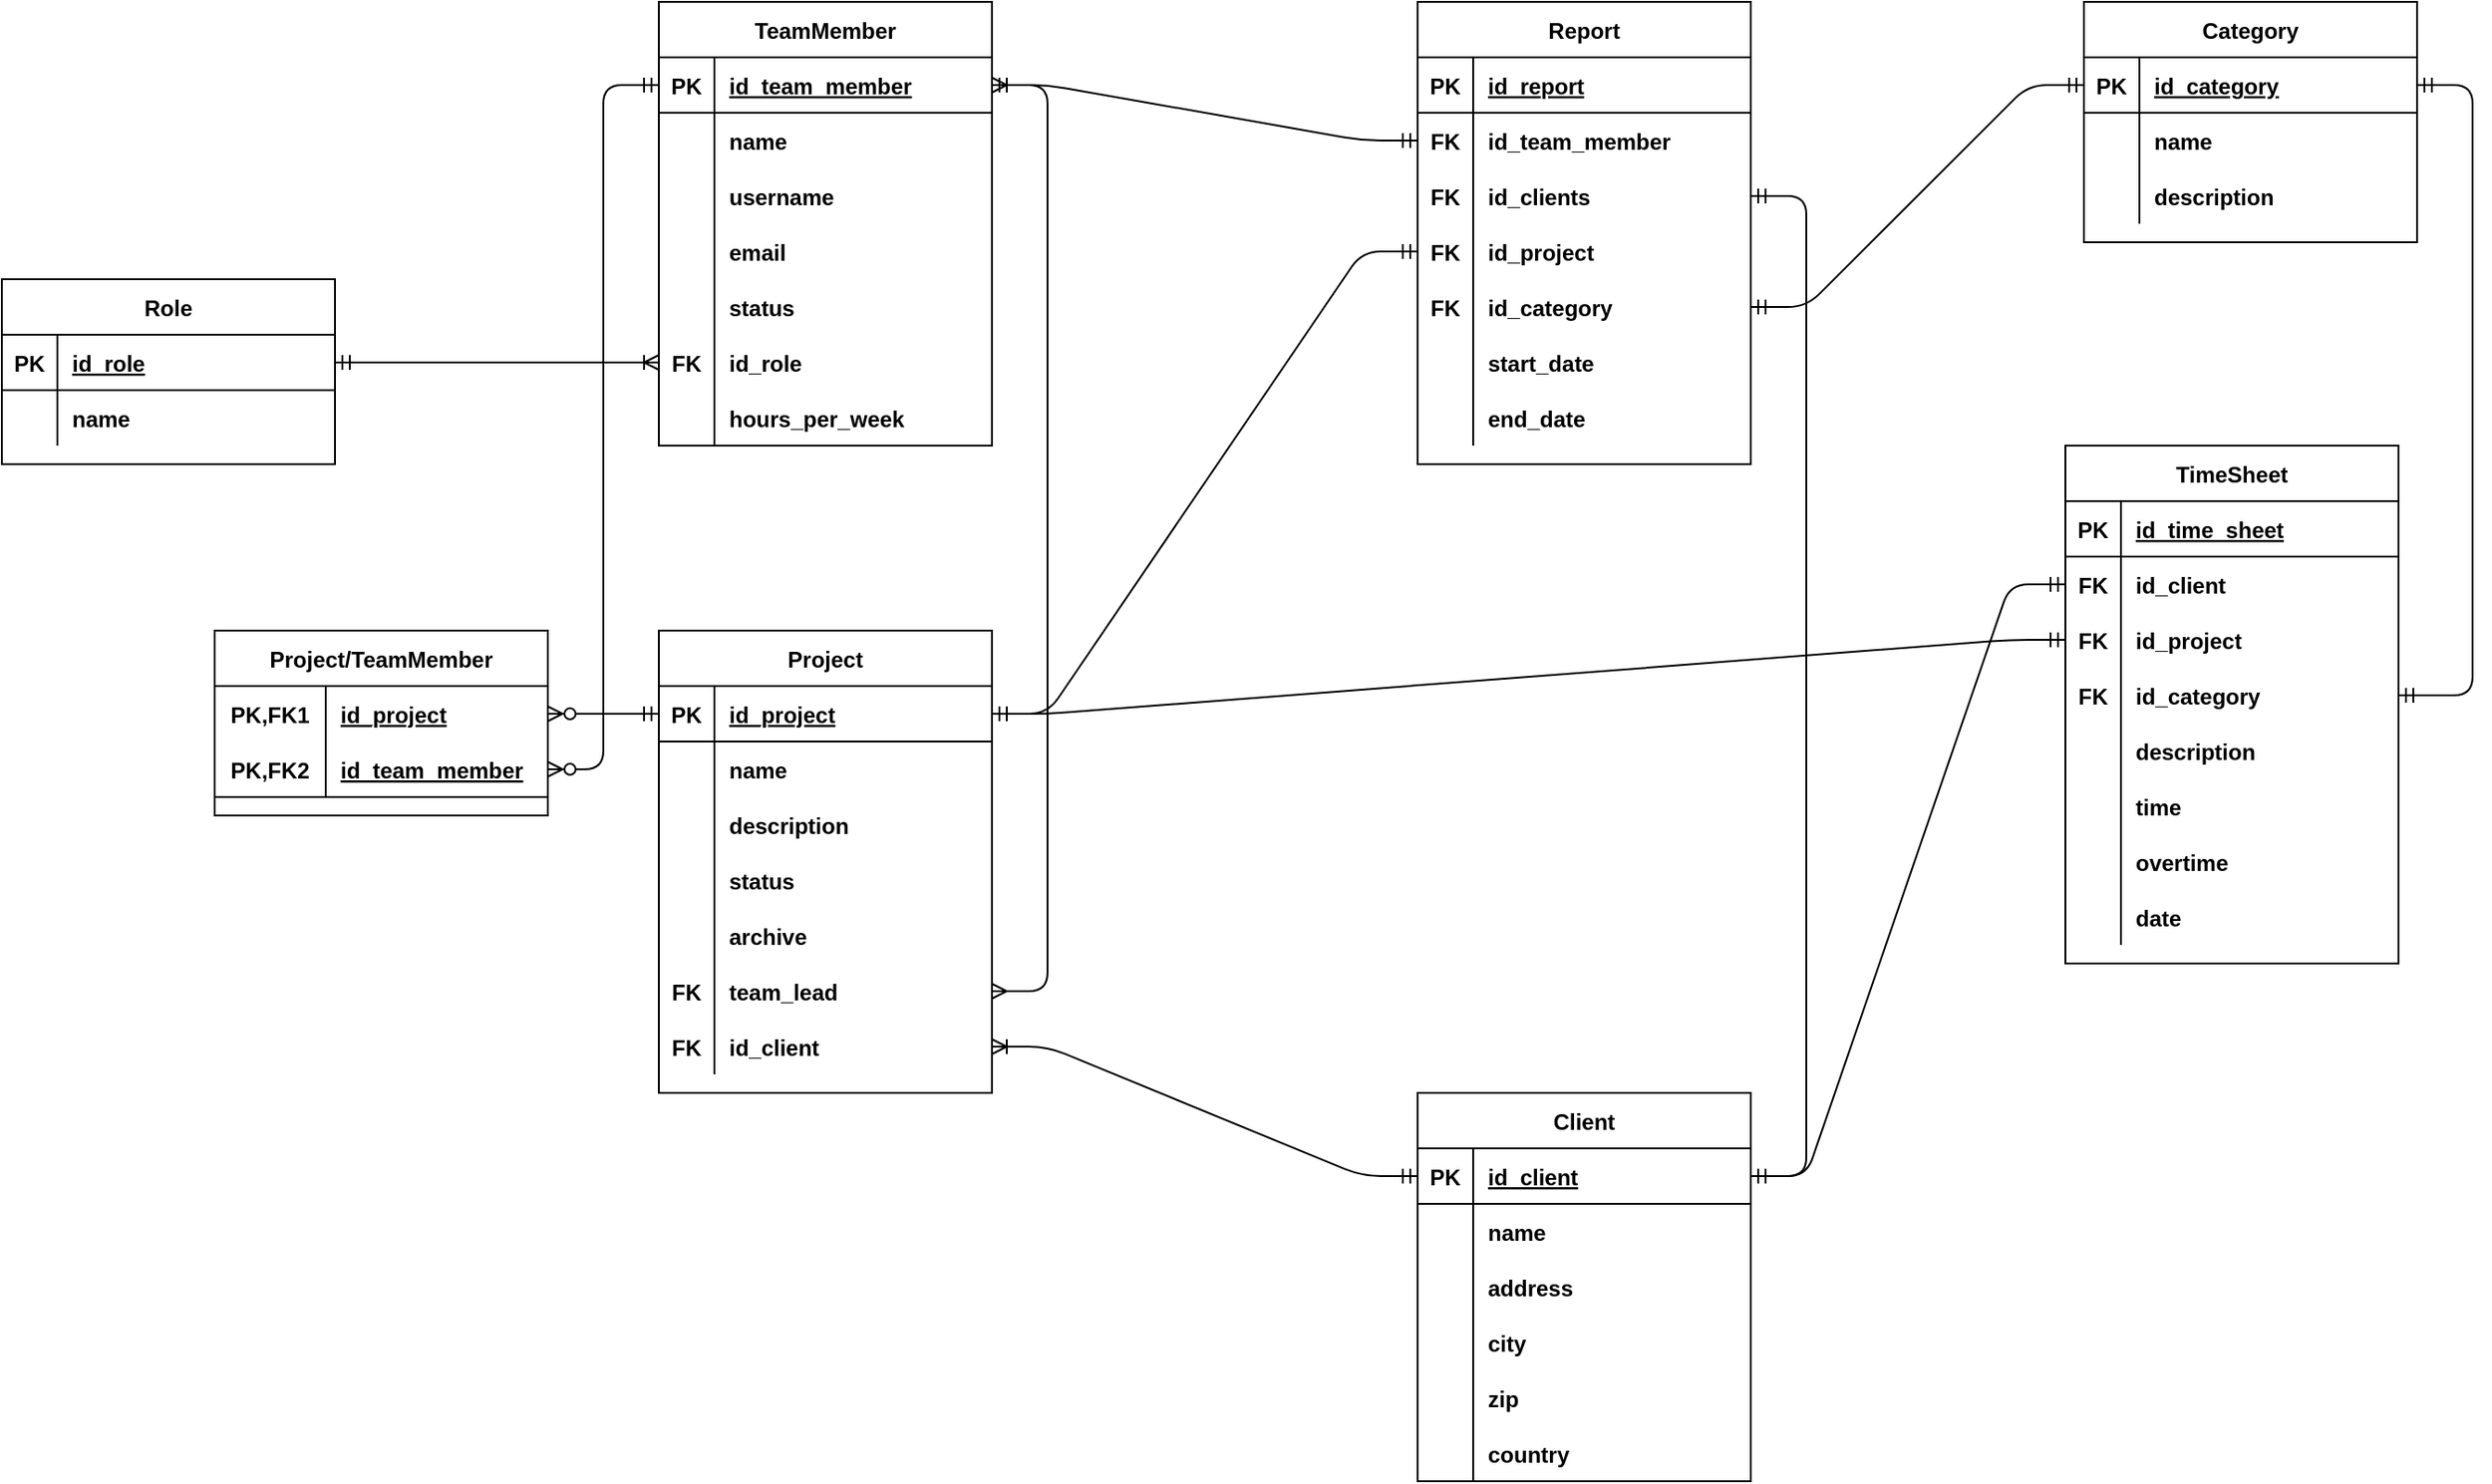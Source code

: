 <mxfile version="14.6.13" type="device"><diagram id="R2lEEEUBdFMjLlhIrx00" name="Page-1"><mxGraphModel dx="1952" dy="582" grid="1" gridSize="10" guides="1" tooltips="1" connect="1" arrows="1" fold="1" page="1" pageScale="1" pageWidth="850" pageHeight="1100" math="0" shadow="0" extFonts="Permanent Marker^https://fonts.googleapis.com/css?family=Permanent+Marker"><root><mxCell id="0"/><mxCell id="1" parent="0"/><mxCell id="eRX37fV8k-ozcZA96_h5-1" value="TeamMember" style="shape=table;startSize=30;container=1;collapsible=1;childLayout=tableLayout;fixedRows=1;rowLines=0;fontStyle=1;align=center;resizeLast=1;" vertex="1" parent="1"><mxGeometry x="-250" y="40" width="180" height="240" as="geometry"/></mxCell><mxCell id="eRX37fV8k-ozcZA96_h5-2" value="" style="shape=partialRectangle;collapsible=0;dropTarget=0;pointerEvents=0;fillColor=none;top=0;left=0;bottom=1;right=0;points=[[0,0.5],[1,0.5]];portConstraint=eastwest;" vertex="1" parent="eRX37fV8k-ozcZA96_h5-1"><mxGeometry y="30" width="180" height="30" as="geometry"/></mxCell><mxCell id="eRX37fV8k-ozcZA96_h5-3" value="PK" style="shape=partialRectangle;connectable=0;fillColor=none;top=0;left=0;bottom=0;right=0;fontStyle=1;overflow=hidden;" vertex="1" parent="eRX37fV8k-ozcZA96_h5-2"><mxGeometry width="30" height="30" as="geometry"/></mxCell><mxCell id="eRX37fV8k-ozcZA96_h5-4" value="id_team_member" style="shape=partialRectangle;connectable=0;fillColor=none;top=0;left=0;bottom=0;right=0;align=left;spacingLeft=6;fontStyle=5;overflow=hidden;" vertex="1" parent="eRX37fV8k-ozcZA96_h5-2"><mxGeometry x="30" width="150" height="30" as="geometry"/></mxCell><mxCell id="eRX37fV8k-ozcZA96_h5-5" value="" style="shape=partialRectangle;collapsible=0;dropTarget=0;pointerEvents=0;fillColor=none;top=0;left=0;bottom=0;right=0;points=[[0,0.5],[1,0.5]];portConstraint=eastwest;" vertex="1" parent="eRX37fV8k-ozcZA96_h5-1"><mxGeometry y="60" width="180" height="30" as="geometry"/></mxCell><mxCell id="eRX37fV8k-ozcZA96_h5-6" value="" style="shape=partialRectangle;connectable=0;fillColor=none;top=0;left=0;bottom=0;right=0;editable=1;overflow=hidden;" vertex="1" parent="eRX37fV8k-ozcZA96_h5-5"><mxGeometry width="30" height="30" as="geometry"/></mxCell><mxCell id="eRX37fV8k-ozcZA96_h5-7" value="name" style="shape=partialRectangle;connectable=0;fillColor=none;top=0;left=0;bottom=0;right=0;align=left;spacingLeft=6;overflow=hidden;labelBackgroundColor=none;fontStyle=1" vertex="1" parent="eRX37fV8k-ozcZA96_h5-5"><mxGeometry x="30" width="150" height="30" as="geometry"/></mxCell><mxCell id="eRX37fV8k-ozcZA96_h5-8" value="" style="shape=partialRectangle;collapsible=0;dropTarget=0;pointerEvents=0;fillColor=none;top=0;left=0;bottom=0;right=0;points=[[0,0.5],[1,0.5]];portConstraint=eastwest;" vertex="1" parent="eRX37fV8k-ozcZA96_h5-1"><mxGeometry y="90" width="180" height="30" as="geometry"/></mxCell><mxCell id="eRX37fV8k-ozcZA96_h5-9" value="" style="shape=partialRectangle;connectable=0;fillColor=none;top=0;left=0;bottom=0;right=0;editable=1;overflow=hidden;" vertex="1" parent="eRX37fV8k-ozcZA96_h5-8"><mxGeometry width="30" height="30" as="geometry"/></mxCell><mxCell id="eRX37fV8k-ozcZA96_h5-10" value="username" style="shape=partialRectangle;connectable=0;fillColor=none;top=0;left=0;bottom=0;right=0;align=left;spacingLeft=6;overflow=hidden;fontStyle=1" vertex="1" parent="eRX37fV8k-ozcZA96_h5-8"><mxGeometry x="30" width="150" height="30" as="geometry"/></mxCell><mxCell id="eRX37fV8k-ozcZA96_h5-11" value="" style="shape=partialRectangle;collapsible=0;dropTarget=0;pointerEvents=0;fillColor=none;top=0;left=0;bottom=0;right=0;points=[[0,0.5],[1,0.5]];portConstraint=eastwest;" vertex="1" parent="eRX37fV8k-ozcZA96_h5-1"><mxGeometry y="120" width="180" height="30" as="geometry"/></mxCell><mxCell id="eRX37fV8k-ozcZA96_h5-12" value="" style="shape=partialRectangle;connectable=0;fillColor=none;top=0;left=0;bottom=0;right=0;editable=1;overflow=hidden;" vertex="1" parent="eRX37fV8k-ozcZA96_h5-11"><mxGeometry width="30" height="30" as="geometry"/></mxCell><mxCell id="eRX37fV8k-ozcZA96_h5-13" value="email" style="shape=partialRectangle;connectable=0;fillColor=none;top=0;left=0;bottom=0;right=0;align=left;spacingLeft=6;overflow=hidden;fontStyle=1" vertex="1" parent="eRX37fV8k-ozcZA96_h5-11"><mxGeometry x="30" width="150" height="30" as="geometry"/></mxCell><mxCell id="eRX37fV8k-ozcZA96_h5-28" value="" style="shape=partialRectangle;collapsible=0;dropTarget=0;pointerEvents=0;fillColor=none;top=0;left=0;bottom=0;right=0;points=[[0,0.5],[1,0.5]];portConstraint=eastwest;" vertex="1" parent="eRX37fV8k-ozcZA96_h5-1"><mxGeometry y="150" width="180" height="30" as="geometry"/></mxCell><mxCell id="eRX37fV8k-ozcZA96_h5-29" value="" style="shape=partialRectangle;connectable=0;fillColor=none;top=0;left=0;bottom=0;right=0;editable=1;overflow=hidden;" vertex="1" parent="eRX37fV8k-ozcZA96_h5-28"><mxGeometry width="30" height="30" as="geometry"/></mxCell><mxCell id="eRX37fV8k-ozcZA96_h5-30" value="status" style="shape=partialRectangle;connectable=0;fillColor=none;top=0;left=0;bottom=0;right=0;align=left;spacingLeft=6;overflow=hidden;fontStyle=1" vertex="1" parent="eRX37fV8k-ozcZA96_h5-28"><mxGeometry x="30" width="150" height="30" as="geometry"/></mxCell><mxCell id="eRX37fV8k-ozcZA96_h5-31" value="" style="shape=partialRectangle;collapsible=0;dropTarget=0;pointerEvents=0;fillColor=none;top=0;left=0;bottom=0;right=0;points=[[0,0.5],[1,0.5]];portConstraint=eastwest;" vertex="1" parent="eRX37fV8k-ozcZA96_h5-1"><mxGeometry y="180" width="180" height="30" as="geometry"/></mxCell><mxCell id="eRX37fV8k-ozcZA96_h5-32" value="FK" style="shape=partialRectangle;connectable=0;fillColor=none;top=0;left=0;bottom=0;right=0;editable=1;overflow=hidden;fontStyle=1" vertex="1" parent="eRX37fV8k-ozcZA96_h5-31"><mxGeometry width="30" height="30" as="geometry"/></mxCell><mxCell id="eRX37fV8k-ozcZA96_h5-33" value="id_role" style="shape=partialRectangle;connectable=0;fillColor=none;top=0;left=0;bottom=0;right=0;align=left;spacingLeft=6;overflow=hidden;fontStyle=1" vertex="1" parent="eRX37fV8k-ozcZA96_h5-31"><mxGeometry x="30" width="150" height="30" as="geometry"/></mxCell><mxCell id="eRX37fV8k-ozcZA96_h5-34" value="" style="shape=partialRectangle;collapsible=0;dropTarget=0;pointerEvents=0;fillColor=none;top=0;left=0;bottom=0;right=0;points=[[0,0.5],[1,0.5]];portConstraint=eastwest;" vertex="1" parent="eRX37fV8k-ozcZA96_h5-1"><mxGeometry y="210" width="180" height="30" as="geometry"/></mxCell><mxCell id="eRX37fV8k-ozcZA96_h5-35" value="" style="shape=partialRectangle;connectable=0;fillColor=none;top=0;left=0;bottom=0;right=0;editable=1;overflow=hidden;" vertex="1" parent="eRX37fV8k-ozcZA96_h5-34"><mxGeometry width="30" height="30" as="geometry"/></mxCell><mxCell id="eRX37fV8k-ozcZA96_h5-36" value="hours_per_week" style="shape=partialRectangle;connectable=0;fillColor=none;top=0;left=0;bottom=0;right=0;align=left;spacingLeft=6;overflow=hidden;fontStyle=1" vertex="1" parent="eRX37fV8k-ozcZA96_h5-34"><mxGeometry x="30" width="150" height="30" as="geometry"/></mxCell><mxCell id="eRX37fV8k-ozcZA96_h5-40" value="Client" style="shape=table;startSize=30;container=1;collapsible=1;childLayout=tableLayout;fixedRows=1;rowLines=0;fontStyle=1;align=center;resizeLast=1;labelBackgroundColor=none;" vertex="1" parent="1"><mxGeometry x="160" y="630" width="180" height="210" as="geometry"/></mxCell><mxCell id="eRX37fV8k-ozcZA96_h5-41" value="" style="shape=partialRectangle;collapsible=0;dropTarget=0;pointerEvents=0;fillColor=none;top=0;left=0;bottom=1;right=0;points=[[0,0.5],[1,0.5]];portConstraint=eastwest;" vertex="1" parent="eRX37fV8k-ozcZA96_h5-40"><mxGeometry y="30" width="180" height="30" as="geometry"/></mxCell><mxCell id="eRX37fV8k-ozcZA96_h5-42" value="PK" style="shape=partialRectangle;connectable=0;fillColor=none;top=0;left=0;bottom=0;right=0;fontStyle=1;overflow=hidden;" vertex="1" parent="eRX37fV8k-ozcZA96_h5-41"><mxGeometry width="30" height="30" as="geometry"/></mxCell><mxCell id="eRX37fV8k-ozcZA96_h5-43" value="id_client" style="shape=partialRectangle;connectable=0;fillColor=none;top=0;left=0;bottom=0;right=0;align=left;spacingLeft=6;fontStyle=5;overflow=hidden;" vertex="1" parent="eRX37fV8k-ozcZA96_h5-41"><mxGeometry x="30" width="150" height="30" as="geometry"/></mxCell><mxCell id="eRX37fV8k-ozcZA96_h5-44" value="" style="shape=partialRectangle;collapsible=0;dropTarget=0;pointerEvents=0;fillColor=none;top=0;left=0;bottom=0;right=0;points=[[0,0.5],[1,0.5]];portConstraint=eastwest;" vertex="1" parent="eRX37fV8k-ozcZA96_h5-40"><mxGeometry y="60" width="180" height="30" as="geometry"/></mxCell><mxCell id="eRX37fV8k-ozcZA96_h5-45" value="" style="shape=partialRectangle;connectable=0;fillColor=none;top=0;left=0;bottom=0;right=0;editable=1;overflow=hidden;" vertex="1" parent="eRX37fV8k-ozcZA96_h5-44"><mxGeometry width="30" height="30" as="geometry"/></mxCell><mxCell id="eRX37fV8k-ozcZA96_h5-46" value="name" style="shape=partialRectangle;connectable=0;fillColor=none;top=0;left=0;bottom=0;right=0;align=left;spacingLeft=6;overflow=hidden;fontStyle=1" vertex="1" parent="eRX37fV8k-ozcZA96_h5-44"><mxGeometry x="30" width="150" height="30" as="geometry"/></mxCell><mxCell id="eRX37fV8k-ozcZA96_h5-47" value="" style="shape=partialRectangle;collapsible=0;dropTarget=0;pointerEvents=0;fillColor=none;top=0;left=0;bottom=0;right=0;points=[[0,0.5],[1,0.5]];portConstraint=eastwest;" vertex="1" parent="eRX37fV8k-ozcZA96_h5-40"><mxGeometry y="90" width="180" height="30" as="geometry"/></mxCell><mxCell id="eRX37fV8k-ozcZA96_h5-48" value="" style="shape=partialRectangle;connectable=0;fillColor=none;top=0;left=0;bottom=0;right=0;editable=1;overflow=hidden;" vertex="1" parent="eRX37fV8k-ozcZA96_h5-47"><mxGeometry width="30" height="30" as="geometry"/></mxCell><mxCell id="eRX37fV8k-ozcZA96_h5-49" value="address" style="shape=partialRectangle;connectable=0;fillColor=none;top=0;left=0;bottom=0;right=0;align=left;spacingLeft=6;overflow=hidden;fontStyle=1" vertex="1" parent="eRX37fV8k-ozcZA96_h5-47"><mxGeometry x="30" width="150" height="30" as="geometry"/></mxCell><mxCell id="eRX37fV8k-ozcZA96_h5-50" value="" style="shape=partialRectangle;collapsible=0;dropTarget=0;pointerEvents=0;fillColor=none;top=0;left=0;bottom=0;right=0;points=[[0,0.5],[1,0.5]];portConstraint=eastwest;" vertex="1" parent="eRX37fV8k-ozcZA96_h5-40"><mxGeometry y="120" width="180" height="30" as="geometry"/></mxCell><mxCell id="eRX37fV8k-ozcZA96_h5-51" value="" style="shape=partialRectangle;connectable=0;fillColor=none;top=0;left=0;bottom=0;right=0;editable=1;overflow=hidden;" vertex="1" parent="eRX37fV8k-ozcZA96_h5-50"><mxGeometry width="30" height="30" as="geometry"/></mxCell><mxCell id="eRX37fV8k-ozcZA96_h5-52" value="city" style="shape=partialRectangle;connectable=0;fillColor=none;top=0;left=0;bottom=0;right=0;align=left;spacingLeft=6;overflow=hidden;fontStyle=1" vertex="1" parent="eRX37fV8k-ozcZA96_h5-50"><mxGeometry x="30" width="150" height="30" as="geometry"/></mxCell><mxCell id="eRX37fV8k-ozcZA96_h5-53" value="" style="shape=partialRectangle;collapsible=0;dropTarget=0;pointerEvents=0;fillColor=none;top=0;left=0;bottom=0;right=0;points=[[0,0.5],[1,0.5]];portConstraint=eastwest;" vertex="1" parent="eRX37fV8k-ozcZA96_h5-40"><mxGeometry y="150" width="180" height="30" as="geometry"/></mxCell><mxCell id="eRX37fV8k-ozcZA96_h5-54" value="" style="shape=partialRectangle;connectable=0;fillColor=none;top=0;left=0;bottom=0;right=0;editable=1;overflow=hidden;" vertex="1" parent="eRX37fV8k-ozcZA96_h5-53"><mxGeometry width="30" height="30" as="geometry"/></mxCell><mxCell id="eRX37fV8k-ozcZA96_h5-55" value="zip" style="shape=partialRectangle;connectable=0;fillColor=none;top=0;left=0;bottom=0;right=0;align=left;spacingLeft=6;overflow=hidden;fontStyle=1" vertex="1" parent="eRX37fV8k-ozcZA96_h5-53"><mxGeometry x="30" width="150" height="30" as="geometry"/></mxCell><mxCell id="eRX37fV8k-ozcZA96_h5-56" value="" style="shape=partialRectangle;collapsible=0;dropTarget=0;pointerEvents=0;fillColor=none;top=0;left=0;bottom=0;right=0;points=[[0,0.5],[1,0.5]];portConstraint=eastwest;" vertex="1" parent="eRX37fV8k-ozcZA96_h5-40"><mxGeometry y="180" width="180" height="30" as="geometry"/></mxCell><mxCell id="eRX37fV8k-ozcZA96_h5-57" value="" style="shape=partialRectangle;connectable=0;fillColor=none;top=0;left=0;bottom=0;right=0;editable=1;overflow=hidden;" vertex="1" parent="eRX37fV8k-ozcZA96_h5-56"><mxGeometry width="30" height="30" as="geometry"/></mxCell><mxCell id="eRX37fV8k-ozcZA96_h5-58" value="country" style="shape=partialRectangle;connectable=0;fillColor=none;top=0;left=0;bottom=0;right=0;align=left;spacingLeft=6;overflow=hidden;fontStyle=1" vertex="1" parent="eRX37fV8k-ozcZA96_h5-56"><mxGeometry x="30" width="150" height="30" as="geometry"/></mxCell><mxCell id="eRX37fV8k-ozcZA96_h5-81" value="Category" style="shape=table;startSize=30;container=1;collapsible=1;childLayout=tableLayout;fixedRows=1;rowLines=0;fontStyle=1;align=center;resizeLast=1;labelBackgroundColor=none;" vertex="1" parent="1"><mxGeometry x="520" y="40" width="180" height="130" as="geometry"/></mxCell><mxCell id="eRX37fV8k-ozcZA96_h5-82" value="" style="shape=partialRectangle;collapsible=0;dropTarget=0;pointerEvents=0;fillColor=none;top=0;left=0;bottom=1;right=0;points=[[0,0.5],[1,0.5]];portConstraint=eastwest;" vertex="1" parent="eRX37fV8k-ozcZA96_h5-81"><mxGeometry y="30" width="180" height="30" as="geometry"/></mxCell><mxCell id="eRX37fV8k-ozcZA96_h5-83" value="PK" style="shape=partialRectangle;connectable=0;fillColor=none;top=0;left=0;bottom=0;right=0;fontStyle=1;overflow=hidden;" vertex="1" parent="eRX37fV8k-ozcZA96_h5-82"><mxGeometry width="30" height="30" as="geometry"/></mxCell><mxCell id="eRX37fV8k-ozcZA96_h5-84" value="id_category" style="shape=partialRectangle;connectable=0;fillColor=none;top=0;left=0;bottom=0;right=0;align=left;spacingLeft=6;fontStyle=5;overflow=hidden;" vertex="1" parent="eRX37fV8k-ozcZA96_h5-82"><mxGeometry x="30" width="150" height="30" as="geometry"/></mxCell><mxCell id="eRX37fV8k-ozcZA96_h5-85" value="" style="shape=partialRectangle;collapsible=0;dropTarget=0;pointerEvents=0;fillColor=none;top=0;left=0;bottom=0;right=0;points=[[0,0.5],[1,0.5]];portConstraint=eastwest;" vertex="1" parent="eRX37fV8k-ozcZA96_h5-81"><mxGeometry y="60" width="180" height="30" as="geometry"/></mxCell><mxCell id="eRX37fV8k-ozcZA96_h5-86" value="" style="shape=partialRectangle;connectable=0;fillColor=none;top=0;left=0;bottom=0;right=0;editable=1;overflow=hidden;" vertex="1" parent="eRX37fV8k-ozcZA96_h5-85"><mxGeometry width="30" height="30" as="geometry"/></mxCell><mxCell id="eRX37fV8k-ozcZA96_h5-87" value="name" style="shape=partialRectangle;connectable=0;fillColor=none;top=0;left=0;bottom=0;right=0;align=left;spacingLeft=6;overflow=hidden;fontStyle=1" vertex="1" parent="eRX37fV8k-ozcZA96_h5-85"><mxGeometry x="30" width="150" height="30" as="geometry"/></mxCell><mxCell id="eRX37fV8k-ozcZA96_h5-88" value="" style="shape=partialRectangle;collapsible=0;dropTarget=0;pointerEvents=0;fillColor=none;top=0;left=0;bottom=0;right=0;points=[[0,0.5],[1,0.5]];portConstraint=eastwest;" vertex="1" parent="eRX37fV8k-ozcZA96_h5-81"><mxGeometry y="90" width="180" height="30" as="geometry"/></mxCell><mxCell id="eRX37fV8k-ozcZA96_h5-89" value="" style="shape=partialRectangle;connectable=0;fillColor=none;top=0;left=0;bottom=0;right=0;editable=1;overflow=hidden;" vertex="1" parent="eRX37fV8k-ozcZA96_h5-88"><mxGeometry width="30" height="30" as="geometry"/></mxCell><mxCell id="eRX37fV8k-ozcZA96_h5-90" value="description" style="shape=partialRectangle;connectable=0;fillColor=none;top=0;left=0;bottom=0;right=0;align=left;spacingLeft=6;overflow=hidden;fontStyle=1" vertex="1" parent="eRX37fV8k-ozcZA96_h5-88"><mxGeometry x="30" width="150" height="30" as="geometry"/></mxCell><mxCell id="eRX37fV8k-ozcZA96_h5-138" value="Project" style="shape=table;startSize=30;container=1;collapsible=1;childLayout=tableLayout;fixedRows=1;rowLines=0;fontStyle=1;align=center;resizeLast=1;labelBackgroundColor=none;" vertex="1" parent="1"><mxGeometry x="-250" y="380" width="180" height="250" as="geometry"/></mxCell><mxCell id="eRX37fV8k-ozcZA96_h5-139" value="" style="shape=partialRectangle;collapsible=0;dropTarget=0;pointerEvents=0;fillColor=none;top=0;left=0;bottom=1;right=0;points=[[0,0.5],[1,0.5]];portConstraint=eastwest;" vertex="1" parent="eRX37fV8k-ozcZA96_h5-138"><mxGeometry y="30" width="180" height="30" as="geometry"/></mxCell><mxCell id="eRX37fV8k-ozcZA96_h5-140" value="PK" style="shape=partialRectangle;connectable=0;fillColor=none;top=0;left=0;bottom=0;right=0;fontStyle=1;overflow=hidden;" vertex="1" parent="eRX37fV8k-ozcZA96_h5-139"><mxGeometry width="30" height="30" as="geometry"/></mxCell><mxCell id="eRX37fV8k-ozcZA96_h5-141" value="id_project" style="shape=partialRectangle;connectable=0;fillColor=none;top=0;left=0;bottom=0;right=0;align=left;spacingLeft=6;fontStyle=5;overflow=hidden;" vertex="1" parent="eRX37fV8k-ozcZA96_h5-139"><mxGeometry x="30" width="150" height="30" as="geometry"/></mxCell><mxCell id="eRX37fV8k-ozcZA96_h5-142" value="" style="shape=partialRectangle;collapsible=0;dropTarget=0;pointerEvents=0;fillColor=none;top=0;left=0;bottom=0;right=0;points=[[0,0.5],[1,0.5]];portConstraint=eastwest;" vertex="1" parent="eRX37fV8k-ozcZA96_h5-138"><mxGeometry y="60" width="180" height="30" as="geometry"/></mxCell><mxCell id="eRX37fV8k-ozcZA96_h5-143" value="" style="shape=partialRectangle;connectable=0;fillColor=none;top=0;left=0;bottom=0;right=0;editable=1;overflow=hidden;" vertex="1" parent="eRX37fV8k-ozcZA96_h5-142"><mxGeometry width="30" height="30" as="geometry"/></mxCell><mxCell id="eRX37fV8k-ozcZA96_h5-144" value="name" style="shape=partialRectangle;connectable=0;fillColor=none;top=0;left=0;bottom=0;right=0;align=left;spacingLeft=6;overflow=hidden;fontStyle=1" vertex="1" parent="eRX37fV8k-ozcZA96_h5-142"><mxGeometry x="30" width="150" height="30" as="geometry"/></mxCell><mxCell id="eRX37fV8k-ozcZA96_h5-145" value="" style="shape=partialRectangle;collapsible=0;dropTarget=0;pointerEvents=0;fillColor=none;top=0;left=0;bottom=0;right=0;points=[[0,0.5],[1,0.5]];portConstraint=eastwest;" vertex="1" parent="eRX37fV8k-ozcZA96_h5-138"><mxGeometry y="90" width="180" height="30" as="geometry"/></mxCell><mxCell id="eRX37fV8k-ozcZA96_h5-146" value="" style="shape=partialRectangle;connectable=0;fillColor=none;top=0;left=0;bottom=0;right=0;editable=1;overflow=hidden;" vertex="1" parent="eRX37fV8k-ozcZA96_h5-145"><mxGeometry width="30" height="30" as="geometry"/></mxCell><mxCell id="eRX37fV8k-ozcZA96_h5-147" value="description" style="shape=partialRectangle;connectable=0;fillColor=none;top=0;left=0;bottom=0;right=0;align=left;spacingLeft=6;overflow=hidden;fontStyle=1" vertex="1" parent="eRX37fV8k-ozcZA96_h5-145"><mxGeometry x="30" width="150" height="30" as="geometry"/></mxCell><mxCell id="eRX37fV8k-ozcZA96_h5-148" value="" style="shape=partialRectangle;collapsible=0;dropTarget=0;pointerEvents=0;fillColor=none;top=0;left=0;bottom=0;right=0;points=[[0,0.5],[1,0.5]];portConstraint=eastwest;" vertex="1" parent="eRX37fV8k-ozcZA96_h5-138"><mxGeometry y="120" width="180" height="30" as="geometry"/></mxCell><mxCell id="eRX37fV8k-ozcZA96_h5-149" value="" style="shape=partialRectangle;connectable=0;fillColor=none;top=0;left=0;bottom=0;right=0;editable=1;overflow=hidden;" vertex="1" parent="eRX37fV8k-ozcZA96_h5-148"><mxGeometry width="30" height="30" as="geometry"/></mxCell><mxCell id="eRX37fV8k-ozcZA96_h5-150" value="status" style="shape=partialRectangle;connectable=0;fillColor=none;top=0;left=0;bottom=0;right=0;align=left;spacingLeft=6;overflow=hidden;fontStyle=1" vertex="1" parent="eRX37fV8k-ozcZA96_h5-148"><mxGeometry x="30" width="150" height="30" as="geometry"/></mxCell><mxCell id="eRX37fV8k-ozcZA96_h5-151" value="" style="shape=partialRectangle;collapsible=0;dropTarget=0;pointerEvents=0;fillColor=none;top=0;left=0;bottom=0;right=0;points=[[0,0.5],[1,0.5]];portConstraint=eastwest;" vertex="1" parent="eRX37fV8k-ozcZA96_h5-138"><mxGeometry y="150" width="180" height="30" as="geometry"/></mxCell><mxCell id="eRX37fV8k-ozcZA96_h5-152" value="" style="shape=partialRectangle;connectable=0;fillColor=none;top=0;left=0;bottom=0;right=0;editable=1;overflow=hidden;" vertex="1" parent="eRX37fV8k-ozcZA96_h5-151"><mxGeometry width="30" height="30" as="geometry"/></mxCell><mxCell id="eRX37fV8k-ozcZA96_h5-153" value="archive" style="shape=partialRectangle;connectable=0;fillColor=none;top=0;left=0;bottom=0;right=0;align=left;spacingLeft=6;overflow=hidden;fontStyle=1" vertex="1" parent="eRX37fV8k-ozcZA96_h5-151"><mxGeometry x="30" width="150" height="30" as="geometry"/></mxCell><mxCell id="eRX37fV8k-ozcZA96_h5-157" value="" style="shape=partialRectangle;collapsible=0;dropTarget=0;pointerEvents=0;fillColor=none;top=0;left=0;bottom=0;right=0;points=[[0,0.5],[1,0.5]];portConstraint=eastwest;" vertex="1" parent="eRX37fV8k-ozcZA96_h5-138"><mxGeometry y="180" width="180" height="30" as="geometry"/></mxCell><mxCell id="eRX37fV8k-ozcZA96_h5-158" value="FK" style="shape=partialRectangle;connectable=0;fillColor=none;top=0;left=0;bottom=0;right=0;editable=1;overflow=hidden;fontStyle=1" vertex="1" parent="eRX37fV8k-ozcZA96_h5-157"><mxGeometry width="30" height="30" as="geometry"/></mxCell><mxCell id="eRX37fV8k-ozcZA96_h5-159" value="team_lead" style="shape=partialRectangle;connectable=0;fillColor=none;top=0;left=0;bottom=0;right=0;align=left;spacingLeft=6;overflow=hidden;fontStyle=1" vertex="1" parent="eRX37fV8k-ozcZA96_h5-157"><mxGeometry x="30" width="150" height="30" as="geometry"/></mxCell><mxCell id="eRX37fV8k-ozcZA96_h5-160" value="" style="shape=partialRectangle;collapsible=0;dropTarget=0;pointerEvents=0;fillColor=none;top=0;left=0;bottom=0;right=0;points=[[0,0.5],[1,0.5]];portConstraint=eastwest;" vertex="1" parent="eRX37fV8k-ozcZA96_h5-138"><mxGeometry y="210" width="180" height="30" as="geometry"/></mxCell><mxCell id="eRX37fV8k-ozcZA96_h5-161" value="FK" style="shape=partialRectangle;connectable=0;fillColor=none;top=0;left=0;bottom=0;right=0;editable=1;overflow=hidden;fontStyle=1" vertex="1" parent="eRX37fV8k-ozcZA96_h5-160"><mxGeometry width="30" height="30" as="geometry"/></mxCell><mxCell id="eRX37fV8k-ozcZA96_h5-162" value="id_client" style="shape=partialRectangle;connectable=0;fillColor=none;top=0;left=0;bottom=0;right=0;align=left;spacingLeft=6;overflow=hidden;fontStyle=1" vertex="1" parent="eRX37fV8k-ozcZA96_h5-160"><mxGeometry x="30" width="150" height="30" as="geometry"/></mxCell><mxCell id="eRX37fV8k-ozcZA96_h5-163" value="Report" style="shape=table;startSize=30;container=1;collapsible=1;childLayout=tableLayout;fixedRows=1;rowLines=0;fontStyle=1;align=center;resizeLast=1;labelBackgroundColor=none;" vertex="1" parent="1"><mxGeometry x="160" y="40" width="180" height="250" as="geometry"/></mxCell><mxCell id="eRX37fV8k-ozcZA96_h5-164" value="" style="shape=partialRectangle;collapsible=0;dropTarget=0;pointerEvents=0;fillColor=none;top=0;left=0;bottom=1;right=0;points=[[0,0.5],[1,0.5]];portConstraint=eastwest;" vertex="1" parent="eRX37fV8k-ozcZA96_h5-163"><mxGeometry y="30" width="180" height="30" as="geometry"/></mxCell><mxCell id="eRX37fV8k-ozcZA96_h5-165" value="PK" style="shape=partialRectangle;connectable=0;fillColor=none;top=0;left=0;bottom=0;right=0;fontStyle=1;overflow=hidden;" vertex="1" parent="eRX37fV8k-ozcZA96_h5-164"><mxGeometry width="30" height="30" as="geometry"/></mxCell><mxCell id="eRX37fV8k-ozcZA96_h5-166" value="id_report" style="shape=partialRectangle;connectable=0;fillColor=none;top=0;left=0;bottom=0;right=0;align=left;spacingLeft=6;fontStyle=5;overflow=hidden;" vertex="1" parent="eRX37fV8k-ozcZA96_h5-164"><mxGeometry x="30" width="150" height="30" as="geometry"/></mxCell><mxCell id="eRX37fV8k-ozcZA96_h5-167" value="" style="shape=partialRectangle;collapsible=0;dropTarget=0;pointerEvents=0;fillColor=none;top=0;left=0;bottom=0;right=0;points=[[0,0.5],[1,0.5]];portConstraint=eastwest;" vertex="1" parent="eRX37fV8k-ozcZA96_h5-163"><mxGeometry y="60" width="180" height="30" as="geometry"/></mxCell><mxCell id="eRX37fV8k-ozcZA96_h5-168" value="FK" style="shape=partialRectangle;connectable=0;fillColor=none;top=0;left=0;bottom=0;right=0;editable=1;overflow=hidden;fontStyle=1" vertex="1" parent="eRX37fV8k-ozcZA96_h5-167"><mxGeometry width="30" height="30" as="geometry"/></mxCell><mxCell id="eRX37fV8k-ozcZA96_h5-169" value="id_team_member" style="shape=partialRectangle;connectable=0;fillColor=none;top=0;left=0;bottom=0;right=0;align=left;spacingLeft=6;overflow=hidden;fontStyle=1" vertex="1" parent="eRX37fV8k-ozcZA96_h5-167"><mxGeometry x="30" width="150" height="30" as="geometry"/></mxCell><mxCell id="eRX37fV8k-ozcZA96_h5-170" value="" style="shape=partialRectangle;collapsible=0;dropTarget=0;pointerEvents=0;fillColor=none;top=0;left=0;bottom=0;right=0;points=[[0,0.5],[1,0.5]];portConstraint=eastwest;" vertex="1" parent="eRX37fV8k-ozcZA96_h5-163"><mxGeometry y="90" width="180" height="30" as="geometry"/></mxCell><mxCell id="eRX37fV8k-ozcZA96_h5-171" value="FK" style="shape=partialRectangle;connectable=0;fillColor=none;top=0;left=0;bottom=0;right=0;editable=1;overflow=hidden;fontStyle=1" vertex="1" parent="eRX37fV8k-ozcZA96_h5-170"><mxGeometry width="30" height="30" as="geometry"/></mxCell><mxCell id="eRX37fV8k-ozcZA96_h5-172" value="id_clients" style="shape=partialRectangle;connectable=0;fillColor=none;top=0;left=0;bottom=0;right=0;align=left;spacingLeft=6;overflow=hidden;fontStyle=1" vertex="1" parent="eRX37fV8k-ozcZA96_h5-170"><mxGeometry x="30" width="150" height="30" as="geometry"/></mxCell><mxCell id="eRX37fV8k-ozcZA96_h5-173" value="" style="shape=partialRectangle;collapsible=0;dropTarget=0;pointerEvents=0;fillColor=none;top=0;left=0;bottom=0;right=0;points=[[0,0.5],[1,0.5]];portConstraint=eastwest;" vertex="1" parent="eRX37fV8k-ozcZA96_h5-163"><mxGeometry y="120" width="180" height="30" as="geometry"/></mxCell><mxCell id="eRX37fV8k-ozcZA96_h5-174" value="FK" style="shape=partialRectangle;connectable=0;fillColor=none;top=0;left=0;bottom=0;right=0;editable=1;overflow=hidden;fontStyle=1" vertex="1" parent="eRX37fV8k-ozcZA96_h5-173"><mxGeometry width="30" height="30" as="geometry"/></mxCell><mxCell id="eRX37fV8k-ozcZA96_h5-175" value="id_project" style="shape=partialRectangle;connectable=0;fillColor=none;top=0;left=0;bottom=0;right=0;align=left;spacingLeft=6;overflow=hidden;fontStyle=1" vertex="1" parent="eRX37fV8k-ozcZA96_h5-173"><mxGeometry x="30" width="150" height="30" as="geometry"/></mxCell><mxCell id="eRX37fV8k-ozcZA96_h5-179" value="" style="shape=partialRectangle;collapsible=0;dropTarget=0;pointerEvents=0;fillColor=none;top=0;left=0;bottom=0;right=0;points=[[0,0.5],[1,0.5]];portConstraint=eastwest;" vertex="1" parent="eRX37fV8k-ozcZA96_h5-163"><mxGeometry y="150" width="180" height="30" as="geometry"/></mxCell><mxCell id="eRX37fV8k-ozcZA96_h5-180" value="FK" style="shape=partialRectangle;connectable=0;fillColor=none;top=0;left=0;bottom=0;right=0;editable=1;overflow=hidden;fontStyle=1" vertex="1" parent="eRX37fV8k-ozcZA96_h5-179"><mxGeometry width="30" height="30" as="geometry"/></mxCell><mxCell id="eRX37fV8k-ozcZA96_h5-181" value="id_category" style="shape=partialRectangle;connectable=0;fillColor=none;top=0;left=0;bottom=0;right=0;align=left;spacingLeft=6;overflow=hidden;fontStyle=1" vertex="1" parent="eRX37fV8k-ozcZA96_h5-179"><mxGeometry x="30" width="150" height="30" as="geometry"/></mxCell><mxCell id="eRX37fV8k-ozcZA96_h5-182" value="" style="shape=partialRectangle;collapsible=0;dropTarget=0;pointerEvents=0;fillColor=none;top=0;left=0;bottom=0;right=0;points=[[0,0.5],[1,0.5]];portConstraint=eastwest;" vertex="1" parent="eRX37fV8k-ozcZA96_h5-163"><mxGeometry y="180" width="180" height="30" as="geometry"/></mxCell><mxCell id="eRX37fV8k-ozcZA96_h5-183" value="" style="shape=partialRectangle;connectable=0;fillColor=none;top=0;left=0;bottom=0;right=0;editable=1;overflow=hidden;" vertex="1" parent="eRX37fV8k-ozcZA96_h5-182"><mxGeometry width="30" height="30" as="geometry"/></mxCell><mxCell id="eRX37fV8k-ozcZA96_h5-184" value="start_date" style="shape=partialRectangle;connectable=0;fillColor=none;top=0;left=0;bottom=0;right=0;align=left;spacingLeft=6;overflow=hidden;fontStyle=1" vertex="1" parent="eRX37fV8k-ozcZA96_h5-182"><mxGeometry x="30" width="150" height="30" as="geometry"/></mxCell><mxCell id="eRX37fV8k-ozcZA96_h5-185" value="" style="shape=partialRectangle;collapsible=0;dropTarget=0;pointerEvents=0;fillColor=none;top=0;left=0;bottom=0;right=0;points=[[0,0.5],[1,0.5]];portConstraint=eastwest;" vertex="1" parent="eRX37fV8k-ozcZA96_h5-163"><mxGeometry y="210" width="180" height="30" as="geometry"/></mxCell><mxCell id="eRX37fV8k-ozcZA96_h5-186" value="" style="shape=partialRectangle;connectable=0;fillColor=none;top=0;left=0;bottom=0;right=0;editable=1;overflow=hidden;" vertex="1" parent="eRX37fV8k-ozcZA96_h5-185"><mxGeometry width="30" height="30" as="geometry"/></mxCell><mxCell id="eRX37fV8k-ozcZA96_h5-187" value="end_date" style="shape=partialRectangle;connectable=0;fillColor=none;top=0;left=0;bottom=0;right=0;align=left;spacingLeft=6;overflow=hidden;fontStyle=1" vertex="1" parent="eRX37fV8k-ozcZA96_h5-185"><mxGeometry x="30" width="150" height="30" as="geometry"/></mxCell><mxCell id="eRX37fV8k-ozcZA96_h5-188" value="TimeSheet" style="shape=table;startSize=30;container=1;collapsible=1;childLayout=tableLayout;fixedRows=1;rowLines=0;fontStyle=1;align=center;resizeLast=1;labelBackgroundColor=none;" vertex="1" parent="1"><mxGeometry x="510" y="280" width="180" height="280" as="geometry"/></mxCell><mxCell id="eRX37fV8k-ozcZA96_h5-189" value="" style="shape=partialRectangle;collapsible=0;dropTarget=0;pointerEvents=0;fillColor=none;top=0;left=0;bottom=1;right=0;points=[[0,0.5],[1,0.5]];portConstraint=eastwest;" vertex="1" parent="eRX37fV8k-ozcZA96_h5-188"><mxGeometry y="30" width="180" height="30" as="geometry"/></mxCell><mxCell id="eRX37fV8k-ozcZA96_h5-190" value="PK" style="shape=partialRectangle;connectable=0;fillColor=none;top=0;left=0;bottom=0;right=0;fontStyle=1;overflow=hidden;" vertex="1" parent="eRX37fV8k-ozcZA96_h5-189"><mxGeometry width="30" height="30" as="geometry"/></mxCell><mxCell id="eRX37fV8k-ozcZA96_h5-191" value="id_time_sheet" style="shape=partialRectangle;connectable=0;fillColor=none;top=0;left=0;bottom=0;right=0;align=left;spacingLeft=6;fontStyle=5;overflow=hidden;" vertex="1" parent="eRX37fV8k-ozcZA96_h5-189"><mxGeometry x="30" width="150" height="30" as="geometry"/></mxCell><mxCell id="eRX37fV8k-ozcZA96_h5-192" value="" style="shape=partialRectangle;collapsible=0;dropTarget=0;pointerEvents=0;fillColor=none;top=0;left=0;bottom=0;right=0;points=[[0,0.5],[1,0.5]];portConstraint=eastwest;" vertex="1" parent="eRX37fV8k-ozcZA96_h5-188"><mxGeometry y="60" width="180" height="30" as="geometry"/></mxCell><mxCell id="eRX37fV8k-ozcZA96_h5-193" value="FK" style="shape=partialRectangle;connectable=0;fillColor=none;top=0;left=0;bottom=0;right=0;editable=1;overflow=hidden;fontStyle=1" vertex="1" parent="eRX37fV8k-ozcZA96_h5-192"><mxGeometry width="30" height="30" as="geometry"/></mxCell><mxCell id="eRX37fV8k-ozcZA96_h5-194" value="id_client" style="shape=partialRectangle;connectable=0;fillColor=none;top=0;left=0;bottom=0;right=0;align=left;spacingLeft=6;overflow=hidden;fontStyle=1" vertex="1" parent="eRX37fV8k-ozcZA96_h5-192"><mxGeometry x="30" width="150" height="30" as="geometry"/></mxCell><mxCell id="eRX37fV8k-ozcZA96_h5-195" value="" style="shape=partialRectangle;collapsible=0;dropTarget=0;pointerEvents=0;fillColor=none;top=0;left=0;bottom=0;right=0;points=[[0,0.5],[1,0.5]];portConstraint=eastwest;" vertex="1" parent="eRX37fV8k-ozcZA96_h5-188"><mxGeometry y="90" width="180" height="30" as="geometry"/></mxCell><mxCell id="eRX37fV8k-ozcZA96_h5-196" value="FK" style="shape=partialRectangle;connectable=0;fillColor=none;top=0;left=0;bottom=0;right=0;editable=1;overflow=hidden;fontStyle=1" vertex="1" parent="eRX37fV8k-ozcZA96_h5-195"><mxGeometry width="30" height="30" as="geometry"/></mxCell><mxCell id="eRX37fV8k-ozcZA96_h5-197" value="id_project" style="shape=partialRectangle;connectable=0;fillColor=none;top=0;left=0;bottom=0;right=0;align=left;spacingLeft=6;overflow=hidden;fontStyle=1" vertex="1" parent="eRX37fV8k-ozcZA96_h5-195"><mxGeometry x="30" width="150" height="30" as="geometry"/></mxCell><mxCell id="eRX37fV8k-ozcZA96_h5-198" value="" style="shape=partialRectangle;collapsible=0;dropTarget=0;pointerEvents=0;fillColor=none;top=0;left=0;bottom=0;right=0;points=[[0,0.5],[1,0.5]];portConstraint=eastwest;" vertex="1" parent="eRX37fV8k-ozcZA96_h5-188"><mxGeometry y="120" width="180" height="30" as="geometry"/></mxCell><mxCell id="eRX37fV8k-ozcZA96_h5-199" value="FK" style="shape=partialRectangle;connectable=0;fillColor=none;top=0;left=0;bottom=0;right=0;editable=1;overflow=hidden;fontStyle=1" vertex="1" parent="eRX37fV8k-ozcZA96_h5-198"><mxGeometry width="30" height="30" as="geometry"/></mxCell><mxCell id="eRX37fV8k-ozcZA96_h5-200" value="id_category" style="shape=partialRectangle;connectable=0;fillColor=none;top=0;left=0;bottom=0;right=0;align=left;spacingLeft=6;overflow=hidden;fontStyle=1" vertex="1" parent="eRX37fV8k-ozcZA96_h5-198"><mxGeometry x="30" width="150" height="30" as="geometry"/></mxCell><mxCell id="eRX37fV8k-ozcZA96_h5-201" value="" style="shape=partialRectangle;collapsible=0;dropTarget=0;pointerEvents=0;fillColor=none;top=0;left=0;bottom=0;right=0;points=[[0,0.5],[1,0.5]];portConstraint=eastwest;" vertex="1" parent="eRX37fV8k-ozcZA96_h5-188"><mxGeometry y="150" width="180" height="30" as="geometry"/></mxCell><mxCell id="eRX37fV8k-ozcZA96_h5-202" value="" style="shape=partialRectangle;connectable=0;fillColor=none;top=0;left=0;bottom=0;right=0;editable=1;overflow=hidden;" vertex="1" parent="eRX37fV8k-ozcZA96_h5-201"><mxGeometry width="30" height="30" as="geometry"/></mxCell><mxCell id="eRX37fV8k-ozcZA96_h5-203" value="description" style="shape=partialRectangle;connectable=0;fillColor=none;top=0;left=0;bottom=0;right=0;align=left;spacingLeft=6;overflow=hidden;fontStyle=1" vertex="1" parent="eRX37fV8k-ozcZA96_h5-201"><mxGeometry x="30" width="150" height="30" as="geometry"/></mxCell><mxCell id="eRX37fV8k-ozcZA96_h5-204" value="" style="shape=partialRectangle;collapsible=0;dropTarget=0;pointerEvents=0;fillColor=none;top=0;left=0;bottom=0;right=0;points=[[0,0.5],[1,0.5]];portConstraint=eastwest;" vertex="1" parent="eRX37fV8k-ozcZA96_h5-188"><mxGeometry y="180" width="180" height="30" as="geometry"/></mxCell><mxCell id="eRX37fV8k-ozcZA96_h5-205" value="" style="shape=partialRectangle;connectable=0;fillColor=none;top=0;left=0;bottom=0;right=0;editable=1;overflow=hidden;" vertex="1" parent="eRX37fV8k-ozcZA96_h5-204"><mxGeometry width="30" height="30" as="geometry"/></mxCell><mxCell id="eRX37fV8k-ozcZA96_h5-206" value="time" style="shape=partialRectangle;connectable=0;fillColor=none;top=0;left=0;bottom=0;right=0;align=left;spacingLeft=6;overflow=hidden;fontStyle=1" vertex="1" parent="eRX37fV8k-ozcZA96_h5-204"><mxGeometry x="30" width="150" height="30" as="geometry"/></mxCell><mxCell id="eRX37fV8k-ozcZA96_h5-207" value="" style="shape=partialRectangle;collapsible=0;dropTarget=0;pointerEvents=0;fillColor=none;top=0;left=0;bottom=0;right=0;points=[[0,0.5],[1,0.5]];portConstraint=eastwest;" vertex="1" parent="eRX37fV8k-ozcZA96_h5-188"><mxGeometry y="210" width="180" height="30" as="geometry"/></mxCell><mxCell id="eRX37fV8k-ozcZA96_h5-208" value="" style="shape=partialRectangle;connectable=0;fillColor=none;top=0;left=0;bottom=0;right=0;editable=1;overflow=hidden;" vertex="1" parent="eRX37fV8k-ozcZA96_h5-207"><mxGeometry width="30" height="30" as="geometry"/></mxCell><mxCell id="eRX37fV8k-ozcZA96_h5-209" value="overtime" style="shape=partialRectangle;connectable=0;fillColor=none;top=0;left=0;bottom=0;right=0;align=left;spacingLeft=6;overflow=hidden;fontStyle=1" vertex="1" parent="eRX37fV8k-ozcZA96_h5-207"><mxGeometry x="30" width="150" height="30" as="geometry"/></mxCell><mxCell id="eRX37fV8k-ozcZA96_h5-210" value="" style="shape=partialRectangle;collapsible=0;dropTarget=0;pointerEvents=0;fillColor=none;top=0;left=0;bottom=0;right=0;points=[[0,0.5],[1,0.5]];portConstraint=eastwest;" vertex="1" parent="eRX37fV8k-ozcZA96_h5-188"><mxGeometry y="240" width="180" height="30" as="geometry"/></mxCell><mxCell id="eRX37fV8k-ozcZA96_h5-211" value="" style="shape=partialRectangle;connectable=0;fillColor=none;top=0;left=0;bottom=0;right=0;editable=1;overflow=hidden;" vertex="1" parent="eRX37fV8k-ozcZA96_h5-210"><mxGeometry width="30" height="30" as="geometry"/></mxCell><mxCell id="eRX37fV8k-ozcZA96_h5-212" value="date" style="shape=partialRectangle;connectable=0;fillColor=none;top=0;left=0;bottom=0;right=0;align=left;spacingLeft=6;overflow=hidden;fontStyle=1" vertex="1" parent="eRX37fV8k-ozcZA96_h5-210"><mxGeometry x="30" width="150" height="30" as="geometry"/></mxCell><mxCell id="eRX37fV8k-ozcZA96_h5-226" value="" style="edgeStyle=entityRelationEdgeStyle;fontSize=12;html=1;endArrow=ERmandOne;startArrow=ERmandOne;" edge="1" parent="1" source="eRX37fV8k-ozcZA96_h5-167" target="eRX37fV8k-ozcZA96_h5-2"><mxGeometry width="100" height="100" relative="1" as="geometry"><mxPoint x="730" y="620" as="sourcePoint"/><mxPoint x="830" y="520" as="targetPoint"/></mxGeometry></mxCell><mxCell id="eRX37fV8k-ozcZA96_h5-227" value="" style="edgeStyle=entityRelationEdgeStyle;fontSize=12;html=1;endArrow=ERmandOne;startArrow=ERmandOne;" edge="1" parent="1" source="eRX37fV8k-ozcZA96_h5-170" target="eRX37fV8k-ozcZA96_h5-41"><mxGeometry width="100" height="100" relative="1" as="geometry"><mxPoint x="740" y="510" as="sourcePoint"/><mxPoint x="840" y="410" as="targetPoint"/></mxGeometry></mxCell><mxCell id="eRX37fV8k-ozcZA96_h5-228" value="" style="edgeStyle=entityRelationEdgeStyle;fontSize=12;html=1;endArrow=ERmandOne;startArrow=ERmandOne;" edge="1" parent="1" source="eRX37fV8k-ozcZA96_h5-173" target="eRX37fV8k-ozcZA96_h5-139"><mxGeometry width="100" height="100" relative="1" as="geometry"><mxPoint x="750" y="490" as="sourcePoint"/><mxPoint x="850" y="390" as="targetPoint"/></mxGeometry></mxCell><mxCell id="eRX37fV8k-ozcZA96_h5-229" value="" style="edgeStyle=entityRelationEdgeStyle;fontSize=12;html=1;endArrow=ERmandOne;startArrow=ERmandOne;" edge="1" parent="1" source="eRX37fV8k-ozcZA96_h5-179" target="eRX37fV8k-ozcZA96_h5-82"><mxGeometry width="100" height="100" relative="1" as="geometry"><mxPoint x="730" y="490" as="sourcePoint"/><mxPoint x="830" y="390" as="targetPoint"/></mxGeometry></mxCell><mxCell id="eRX37fV8k-ozcZA96_h5-230" value="" style="edgeStyle=entityRelationEdgeStyle;fontSize=12;html=1;endArrow=ERmandOne;startArrow=ERmandOne;" edge="1" parent="1" source="eRX37fV8k-ozcZA96_h5-192" target="eRX37fV8k-ozcZA96_h5-41"><mxGeometry width="100" height="100" relative="1" as="geometry"><mxPoint x="740" y="380" as="sourcePoint"/><mxPoint x="840" y="280" as="targetPoint"/></mxGeometry></mxCell><mxCell id="eRX37fV8k-ozcZA96_h5-231" value="" style="edgeStyle=entityRelationEdgeStyle;fontSize=12;html=1;endArrow=ERmandOne;startArrow=ERmandOne;" edge="1" parent="1" source="eRX37fV8k-ozcZA96_h5-195" target="eRX37fV8k-ozcZA96_h5-139"><mxGeometry width="100" height="100" relative="1" as="geometry"><mxPoint x="730" y="330" as="sourcePoint"/><mxPoint x="830" y="230" as="targetPoint"/></mxGeometry></mxCell><mxCell id="eRX37fV8k-ozcZA96_h5-232" value="" style="edgeStyle=entityRelationEdgeStyle;fontSize=12;html=1;endArrow=ERmandOne;startArrow=ERmandOne;" edge="1" parent="1" source="eRX37fV8k-ozcZA96_h5-198" target="eRX37fV8k-ozcZA96_h5-82"><mxGeometry width="100" height="100" relative="1" as="geometry"><mxPoint x="730" y="280" as="sourcePoint"/><mxPoint x="830" y="180" as="targetPoint"/></mxGeometry></mxCell><mxCell id="eRX37fV8k-ozcZA96_h5-233" value="Role" style="shape=table;startSize=30;container=1;collapsible=1;childLayout=tableLayout;fixedRows=1;rowLines=0;fontStyle=1;align=center;resizeLast=1;labelBackgroundColor=none;" vertex="1" parent="1"><mxGeometry x="-605" y="190" width="180" height="100" as="geometry"/></mxCell><mxCell id="eRX37fV8k-ozcZA96_h5-234" value="" style="shape=partialRectangle;collapsible=0;dropTarget=0;pointerEvents=0;fillColor=none;top=0;left=0;bottom=1;right=0;points=[[0,0.5],[1,0.5]];portConstraint=eastwest;" vertex="1" parent="eRX37fV8k-ozcZA96_h5-233"><mxGeometry y="30" width="180" height="30" as="geometry"/></mxCell><mxCell id="eRX37fV8k-ozcZA96_h5-235" value="PK" style="shape=partialRectangle;connectable=0;fillColor=none;top=0;left=0;bottom=0;right=0;fontStyle=1;overflow=hidden;" vertex="1" parent="eRX37fV8k-ozcZA96_h5-234"><mxGeometry width="30" height="30" as="geometry"/></mxCell><mxCell id="eRX37fV8k-ozcZA96_h5-236" value="id_role" style="shape=partialRectangle;connectable=0;fillColor=none;top=0;left=0;bottom=0;right=0;align=left;spacingLeft=6;fontStyle=5;overflow=hidden;" vertex="1" parent="eRX37fV8k-ozcZA96_h5-234"><mxGeometry x="30" width="150" height="30" as="geometry"/></mxCell><mxCell id="eRX37fV8k-ozcZA96_h5-237" value="" style="shape=partialRectangle;collapsible=0;dropTarget=0;pointerEvents=0;fillColor=none;top=0;left=0;bottom=0;right=0;points=[[0,0.5],[1,0.5]];portConstraint=eastwest;" vertex="1" parent="eRX37fV8k-ozcZA96_h5-233"><mxGeometry y="60" width="180" height="30" as="geometry"/></mxCell><mxCell id="eRX37fV8k-ozcZA96_h5-238" value="" style="shape=partialRectangle;connectable=0;fillColor=none;top=0;left=0;bottom=0;right=0;editable=1;overflow=hidden;" vertex="1" parent="eRX37fV8k-ozcZA96_h5-237"><mxGeometry width="30" height="30" as="geometry"/></mxCell><mxCell id="eRX37fV8k-ozcZA96_h5-239" value="name" style="shape=partialRectangle;connectable=0;fillColor=none;top=0;left=0;bottom=0;right=0;align=left;spacingLeft=6;overflow=hidden;fontStyle=1" vertex="1" parent="eRX37fV8k-ozcZA96_h5-237"><mxGeometry x="30" width="150" height="30" as="geometry"/></mxCell><mxCell id="eRX37fV8k-ozcZA96_h5-246" value="" style="edgeStyle=entityRelationEdgeStyle;fontSize=12;html=1;endArrow=ERoneToMany;startArrow=ERmandOne;" edge="1" parent="1" source="eRX37fV8k-ozcZA96_h5-234" target="eRX37fV8k-ozcZA96_h5-31"><mxGeometry width="100" height="100" relative="1" as="geometry"><mxPoint x="-440" y="360" as="sourcePoint"/><mxPoint x="-310" y="120" as="targetPoint"/></mxGeometry></mxCell><mxCell id="eRX37fV8k-ozcZA96_h5-247" value="" style="edgeStyle=entityRelationEdgeStyle;fontSize=12;html=1;endArrow=ERmany;startArrow=ERmany;" edge="1" parent="1" source="eRX37fV8k-ozcZA96_h5-157" target="eRX37fV8k-ozcZA96_h5-2"><mxGeometry width="100" height="100" relative="1" as="geometry"><mxPoint x="-410" y="540" as="sourcePoint"/><mxPoint x="-310" y="440" as="targetPoint"/></mxGeometry></mxCell><mxCell id="eRX37fV8k-ozcZA96_h5-263" value="Project/TeamMember" style="shape=table;startSize=30;container=1;collapsible=1;childLayout=tableLayout;fixedRows=1;rowLines=0;fontStyle=1;align=center;resizeLast=1;labelBackgroundColor=none;" vertex="1" parent="1"><mxGeometry x="-490" y="380" width="180" height="100" as="geometry"/></mxCell><mxCell id="eRX37fV8k-ozcZA96_h5-264" value="" style="shape=partialRectangle;collapsible=0;dropTarget=0;pointerEvents=0;fillColor=none;top=0;left=0;bottom=0;right=0;points=[[0,0.5],[1,0.5]];portConstraint=eastwest;" vertex="1" parent="eRX37fV8k-ozcZA96_h5-263"><mxGeometry y="30" width="180" height="30" as="geometry"/></mxCell><mxCell id="eRX37fV8k-ozcZA96_h5-265" value="PK,FK1" style="shape=partialRectangle;connectable=0;fillColor=none;top=0;left=0;bottom=0;right=0;fontStyle=1;overflow=hidden;" vertex="1" parent="eRX37fV8k-ozcZA96_h5-264"><mxGeometry width="60" height="30" as="geometry"/></mxCell><mxCell id="eRX37fV8k-ozcZA96_h5-266" value="id_project" style="shape=partialRectangle;connectable=0;fillColor=none;top=0;left=0;bottom=0;right=0;align=left;spacingLeft=6;fontStyle=5;overflow=hidden;" vertex="1" parent="eRX37fV8k-ozcZA96_h5-264"><mxGeometry x="60" width="120" height="30" as="geometry"/></mxCell><mxCell id="eRX37fV8k-ozcZA96_h5-267" value="" style="shape=partialRectangle;collapsible=0;dropTarget=0;pointerEvents=0;fillColor=none;top=0;left=0;bottom=1;right=0;points=[[0,0.5],[1,0.5]];portConstraint=eastwest;" vertex="1" parent="eRX37fV8k-ozcZA96_h5-263"><mxGeometry y="60" width="180" height="30" as="geometry"/></mxCell><mxCell id="eRX37fV8k-ozcZA96_h5-268" value="PK,FK2" style="shape=partialRectangle;connectable=0;fillColor=none;top=0;left=0;bottom=0;right=0;fontStyle=1;overflow=hidden;" vertex="1" parent="eRX37fV8k-ozcZA96_h5-267"><mxGeometry width="60" height="30" as="geometry"/></mxCell><mxCell id="eRX37fV8k-ozcZA96_h5-269" value="id_team_member" style="shape=partialRectangle;connectable=0;fillColor=none;top=0;left=0;bottom=0;right=0;align=left;spacingLeft=6;fontStyle=5;overflow=hidden;" vertex="1" parent="eRX37fV8k-ozcZA96_h5-267"><mxGeometry x="60" width="120" height="30" as="geometry"/></mxCell><mxCell id="eRX37fV8k-ozcZA96_h5-277" value="" style="edgeStyle=entityRelationEdgeStyle;fontSize=12;html=1;endArrow=ERzeroToMany;startArrow=ERmandOne;" edge="1" parent="1" source="eRX37fV8k-ozcZA96_h5-139" target="eRX37fV8k-ozcZA96_h5-264"><mxGeometry width="100" height="100" relative="1" as="geometry"><mxPoint x="-380" y="470" as="sourcePoint"/><mxPoint x="-280" y="370" as="targetPoint"/></mxGeometry></mxCell><mxCell id="eRX37fV8k-ozcZA96_h5-279" value="" style="edgeStyle=entityRelationEdgeStyle;fontSize=12;html=1;endArrow=ERzeroToMany;startArrow=ERmandOne;" edge="1" parent="1" source="eRX37fV8k-ozcZA96_h5-2" target="eRX37fV8k-ozcZA96_h5-267"><mxGeometry width="100" height="100" relative="1" as="geometry"><mxPoint x="-370" y="555" as="sourcePoint"/><mxPoint x="-270" y="455" as="targetPoint"/></mxGeometry></mxCell><mxCell id="eRX37fV8k-ozcZA96_h5-280" value="" style="edgeStyle=entityRelationEdgeStyle;fontSize=12;html=1;endArrow=ERoneToMany;startArrow=ERmandOne;" edge="1" parent="1" source="eRX37fV8k-ozcZA96_h5-41" target="eRX37fV8k-ozcZA96_h5-160"><mxGeometry width="100" height="100" relative="1" as="geometry"><mxPoint x="-10" y="720" as="sourcePoint"/><mxPoint x="90" y="620" as="targetPoint"/></mxGeometry></mxCell></root></mxGraphModel></diagram></mxfile>